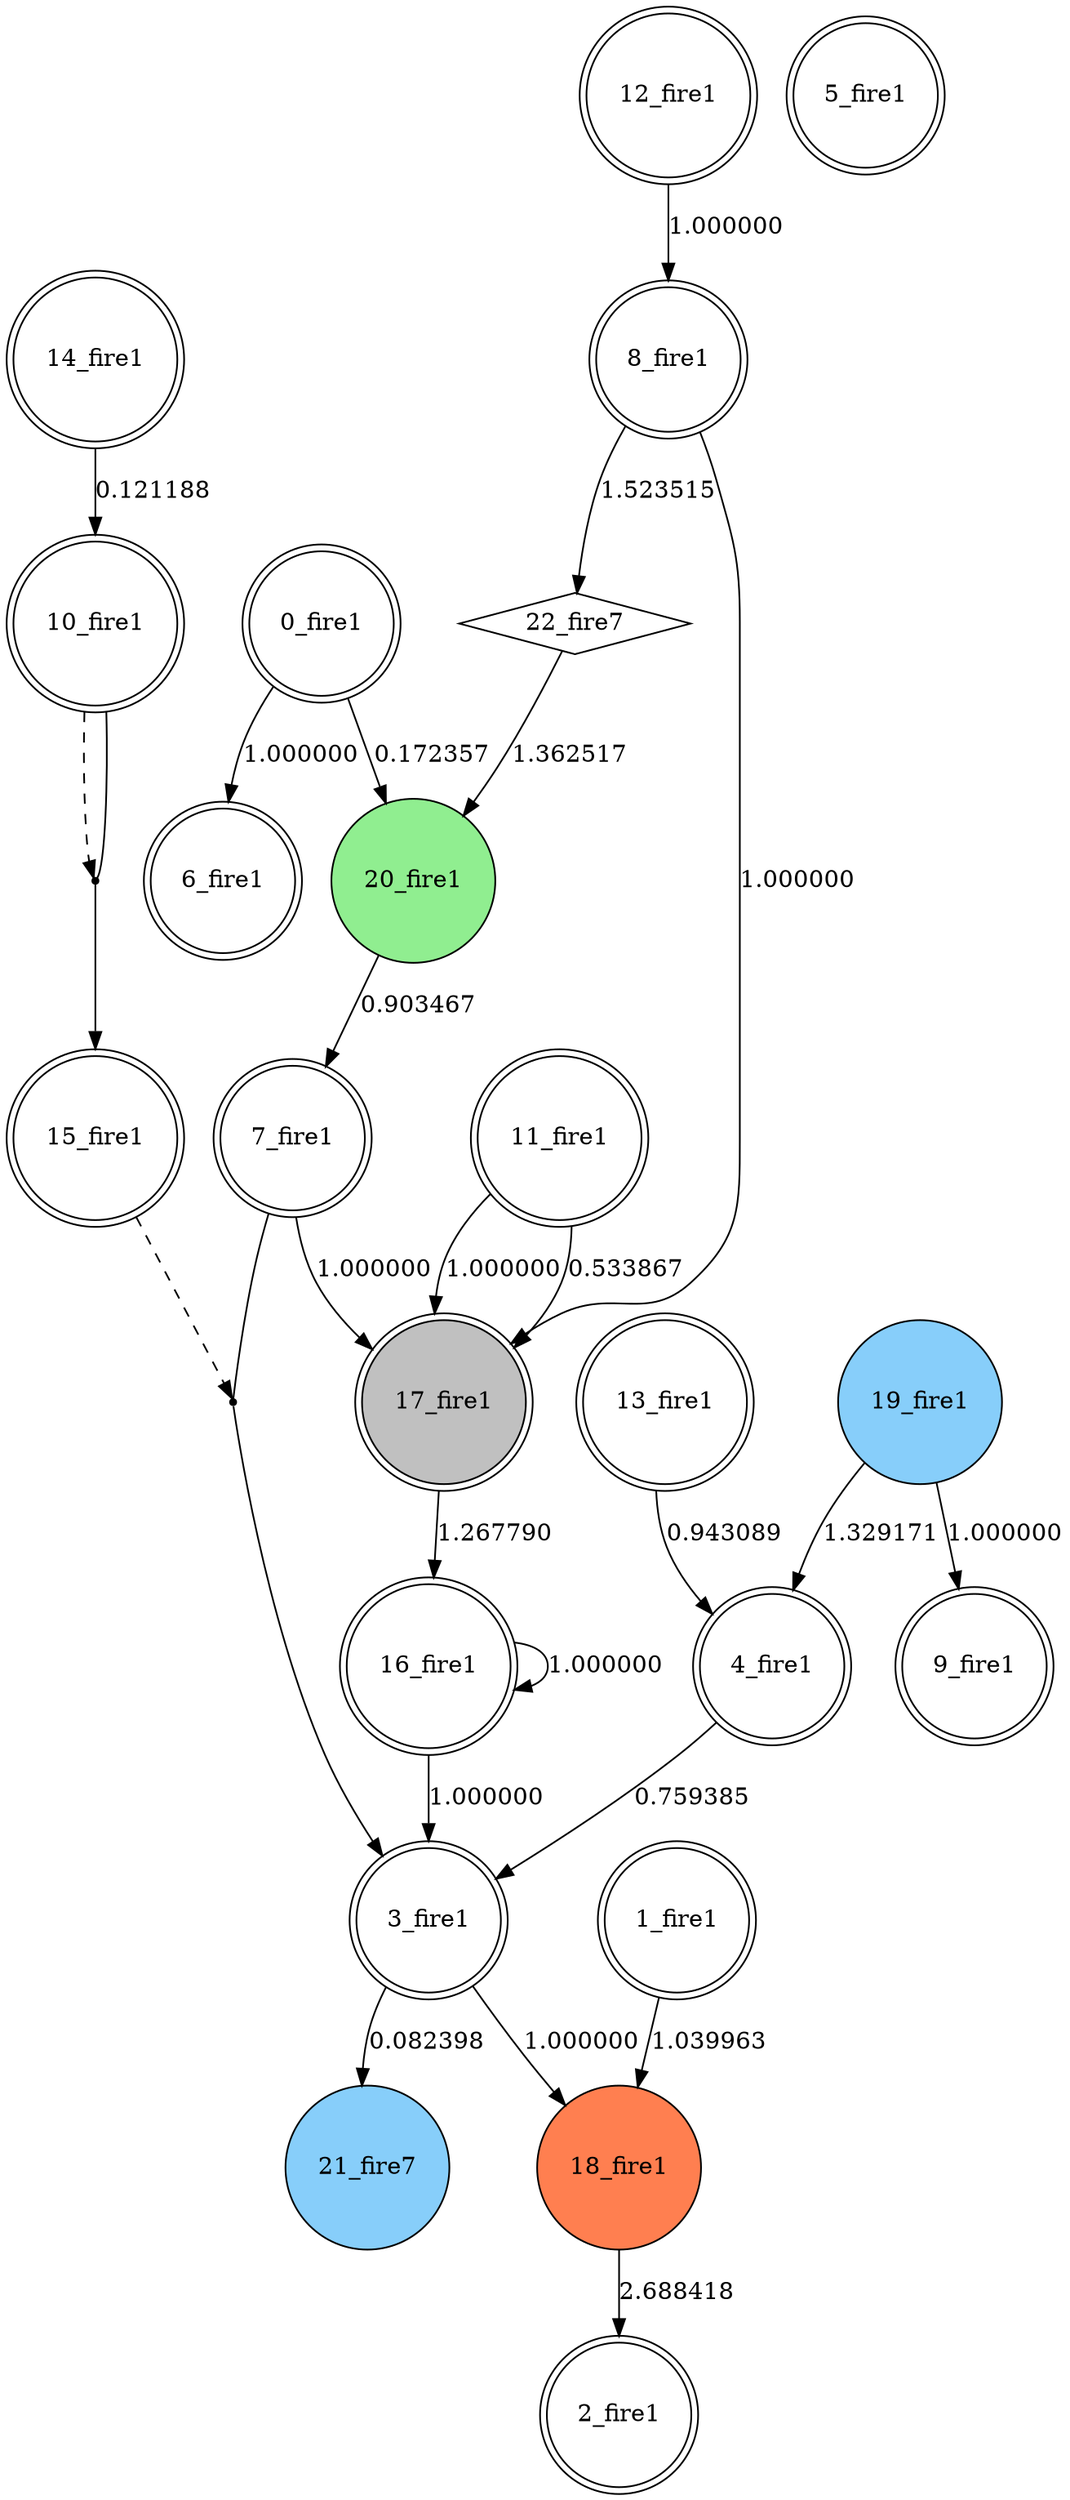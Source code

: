 digraph G {
 node[shape = circle]
0 [label="0_fire1",shape=doublecircle]
1 [label="1_fire1",shape=doublecircle]
2 [label="2_fire1",shape=doublecircle]
3 [label="3_fire1",shape=doublecircle]
4 [label="4_fire1",shape=doublecircle]
5 [label="5_fire1",shape=doublecircle]
6 [label="6_fire1",shape=doublecircle]
7 [label="7_fire1",shape=doublecircle]
8 [label="8_fire1",shape=doublecircle]
9 [label="9_fire1",shape=doublecircle]
10 [label="10_fire1",shape=doublecircle]
11 [label="11_fire1",shape=doublecircle]
12 [label="12_fire1",shape=doublecircle]
13 [label="13_fire1",shape=doublecircle]
14 [label="14_fire1",shape=doublecircle]
15 [label="15_fire1",shape=doublecircle]
16 [label="16_fire1",shape=doublecircle]
17 [label="17_fire1",shape=doublecircle, style=filled, fillcolor=gray]
18 [label="18_fire1",style=filled, fillcolor=coral]
19 [label="19_fire1",style=filled, fillcolor=lightskyblue]
20 [label="20_fire1",style=filled, fillcolor=lightgreen]
21 [label="21_fire7",style=filled, fillcolor=lightskyblue]
22 [label="22_fire7",shape=diamond]
8 -> 22 [label="1.523515"]
23 [shape=point, label=""]
10 -> 23 [style=dashed] 
10 -> 23 [dir=none]
23 -> 15 
3 -> 21 [label="0.082398"]
14 -> 10 [label="0.121188"]
13 -> 4 [label="0.943089"]
17 -> 16 [label="1.267790"]
24 [shape=point, label=""]
15 -> 24 [style=dashed] 
7 -> 24 [dir=none]
24 -> 3 
1 -> 18 [label="1.039963"]
0 -> 20 [label="0.172357"]
16 -> 16 [label="1.000000"]
22 -> 20 [label="1.362517"]
18 -> 2 [label="2.688418"]
4 -> 3 [label="0.759385"]
20 -> 7 [label="0.903467"]
11 -> 17 [label="1.000000"]
19 -> 4 [label="1.329171"]
11 -> 17 [label="0.533867"]
0 -> 6 [label="1.000000"]
19 -> 9 [label="1.000000"]
12 -> 8 [label="1.000000"]
16 -> 3 [label="1.000000"]
7 -> 17 [label="1.000000"]
3 -> 18 [label="1.000000"]
8 -> 17 [label="1.000000"]
}
